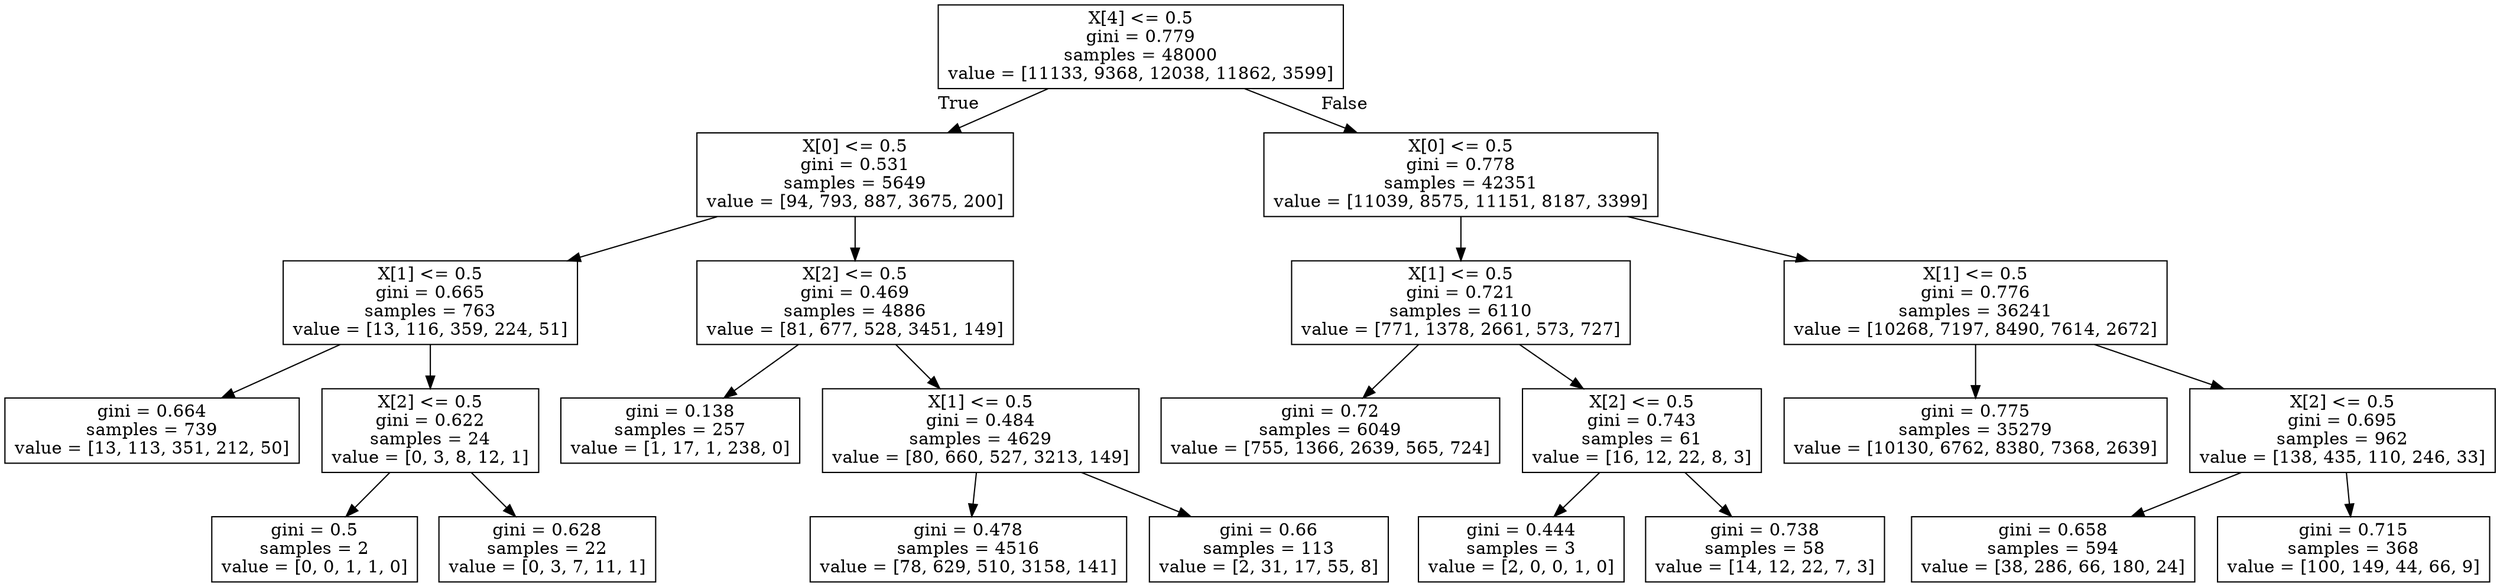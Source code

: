 digraph Tree {
node [shape=box] ;
0 [label="X[4] <= 0.5\ngini = 0.779\nsamples = 48000\nvalue = [11133, 9368, 12038, 11862, 3599]"] ;
1 [label="X[0] <= 0.5\ngini = 0.531\nsamples = 5649\nvalue = [94, 793, 887, 3675, 200]"] ;
0 -> 1 [labeldistance=2.5, labelangle=45, headlabel="True"] ;
2 [label="X[1] <= 0.5\ngini = 0.665\nsamples = 763\nvalue = [13, 116, 359, 224, 51]"] ;
1 -> 2 ;
3 [label="gini = 0.664\nsamples = 739\nvalue = [13, 113, 351, 212, 50]"] ;
2 -> 3 ;
4 [label="X[2] <= 0.5\ngini = 0.622\nsamples = 24\nvalue = [0, 3, 8, 12, 1]"] ;
2 -> 4 ;
5 [label="gini = 0.5\nsamples = 2\nvalue = [0, 0, 1, 1, 0]"] ;
4 -> 5 ;
6 [label="gini = 0.628\nsamples = 22\nvalue = [0, 3, 7, 11, 1]"] ;
4 -> 6 ;
7 [label="X[2] <= 0.5\ngini = 0.469\nsamples = 4886\nvalue = [81, 677, 528, 3451, 149]"] ;
1 -> 7 ;
8 [label="gini = 0.138\nsamples = 257\nvalue = [1, 17, 1, 238, 0]"] ;
7 -> 8 ;
9 [label="X[1] <= 0.5\ngini = 0.484\nsamples = 4629\nvalue = [80, 660, 527, 3213, 149]"] ;
7 -> 9 ;
10 [label="gini = 0.478\nsamples = 4516\nvalue = [78, 629, 510, 3158, 141]"] ;
9 -> 10 ;
11 [label="gini = 0.66\nsamples = 113\nvalue = [2, 31, 17, 55, 8]"] ;
9 -> 11 ;
12 [label="X[0] <= 0.5\ngini = 0.778\nsamples = 42351\nvalue = [11039, 8575, 11151, 8187, 3399]"] ;
0 -> 12 [labeldistance=2.5, labelangle=-45, headlabel="False"] ;
13 [label="X[1] <= 0.5\ngini = 0.721\nsamples = 6110\nvalue = [771, 1378, 2661, 573, 727]"] ;
12 -> 13 ;
14 [label="gini = 0.72\nsamples = 6049\nvalue = [755, 1366, 2639, 565, 724]"] ;
13 -> 14 ;
15 [label="X[2] <= 0.5\ngini = 0.743\nsamples = 61\nvalue = [16, 12, 22, 8, 3]"] ;
13 -> 15 ;
16 [label="gini = 0.444\nsamples = 3\nvalue = [2, 0, 0, 1, 0]"] ;
15 -> 16 ;
17 [label="gini = 0.738\nsamples = 58\nvalue = [14, 12, 22, 7, 3]"] ;
15 -> 17 ;
18 [label="X[1] <= 0.5\ngini = 0.776\nsamples = 36241\nvalue = [10268, 7197, 8490, 7614, 2672]"] ;
12 -> 18 ;
19 [label="gini = 0.775\nsamples = 35279\nvalue = [10130, 6762, 8380, 7368, 2639]"] ;
18 -> 19 ;
20 [label="X[2] <= 0.5\ngini = 0.695\nsamples = 962\nvalue = [138, 435, 110, 246, 33]"] ;
18 -> 20 ;
21 [label="gini = 0.658\nsamples = 594\nvalue = [38, 286, 66, 180, 24]"] ;
20 -> 21 ;
22 [label="gini = 0.715\nsamples = 368\nvalue = [100, 149, 44, 66, 9]"] ;
20 -> 22 ;
}